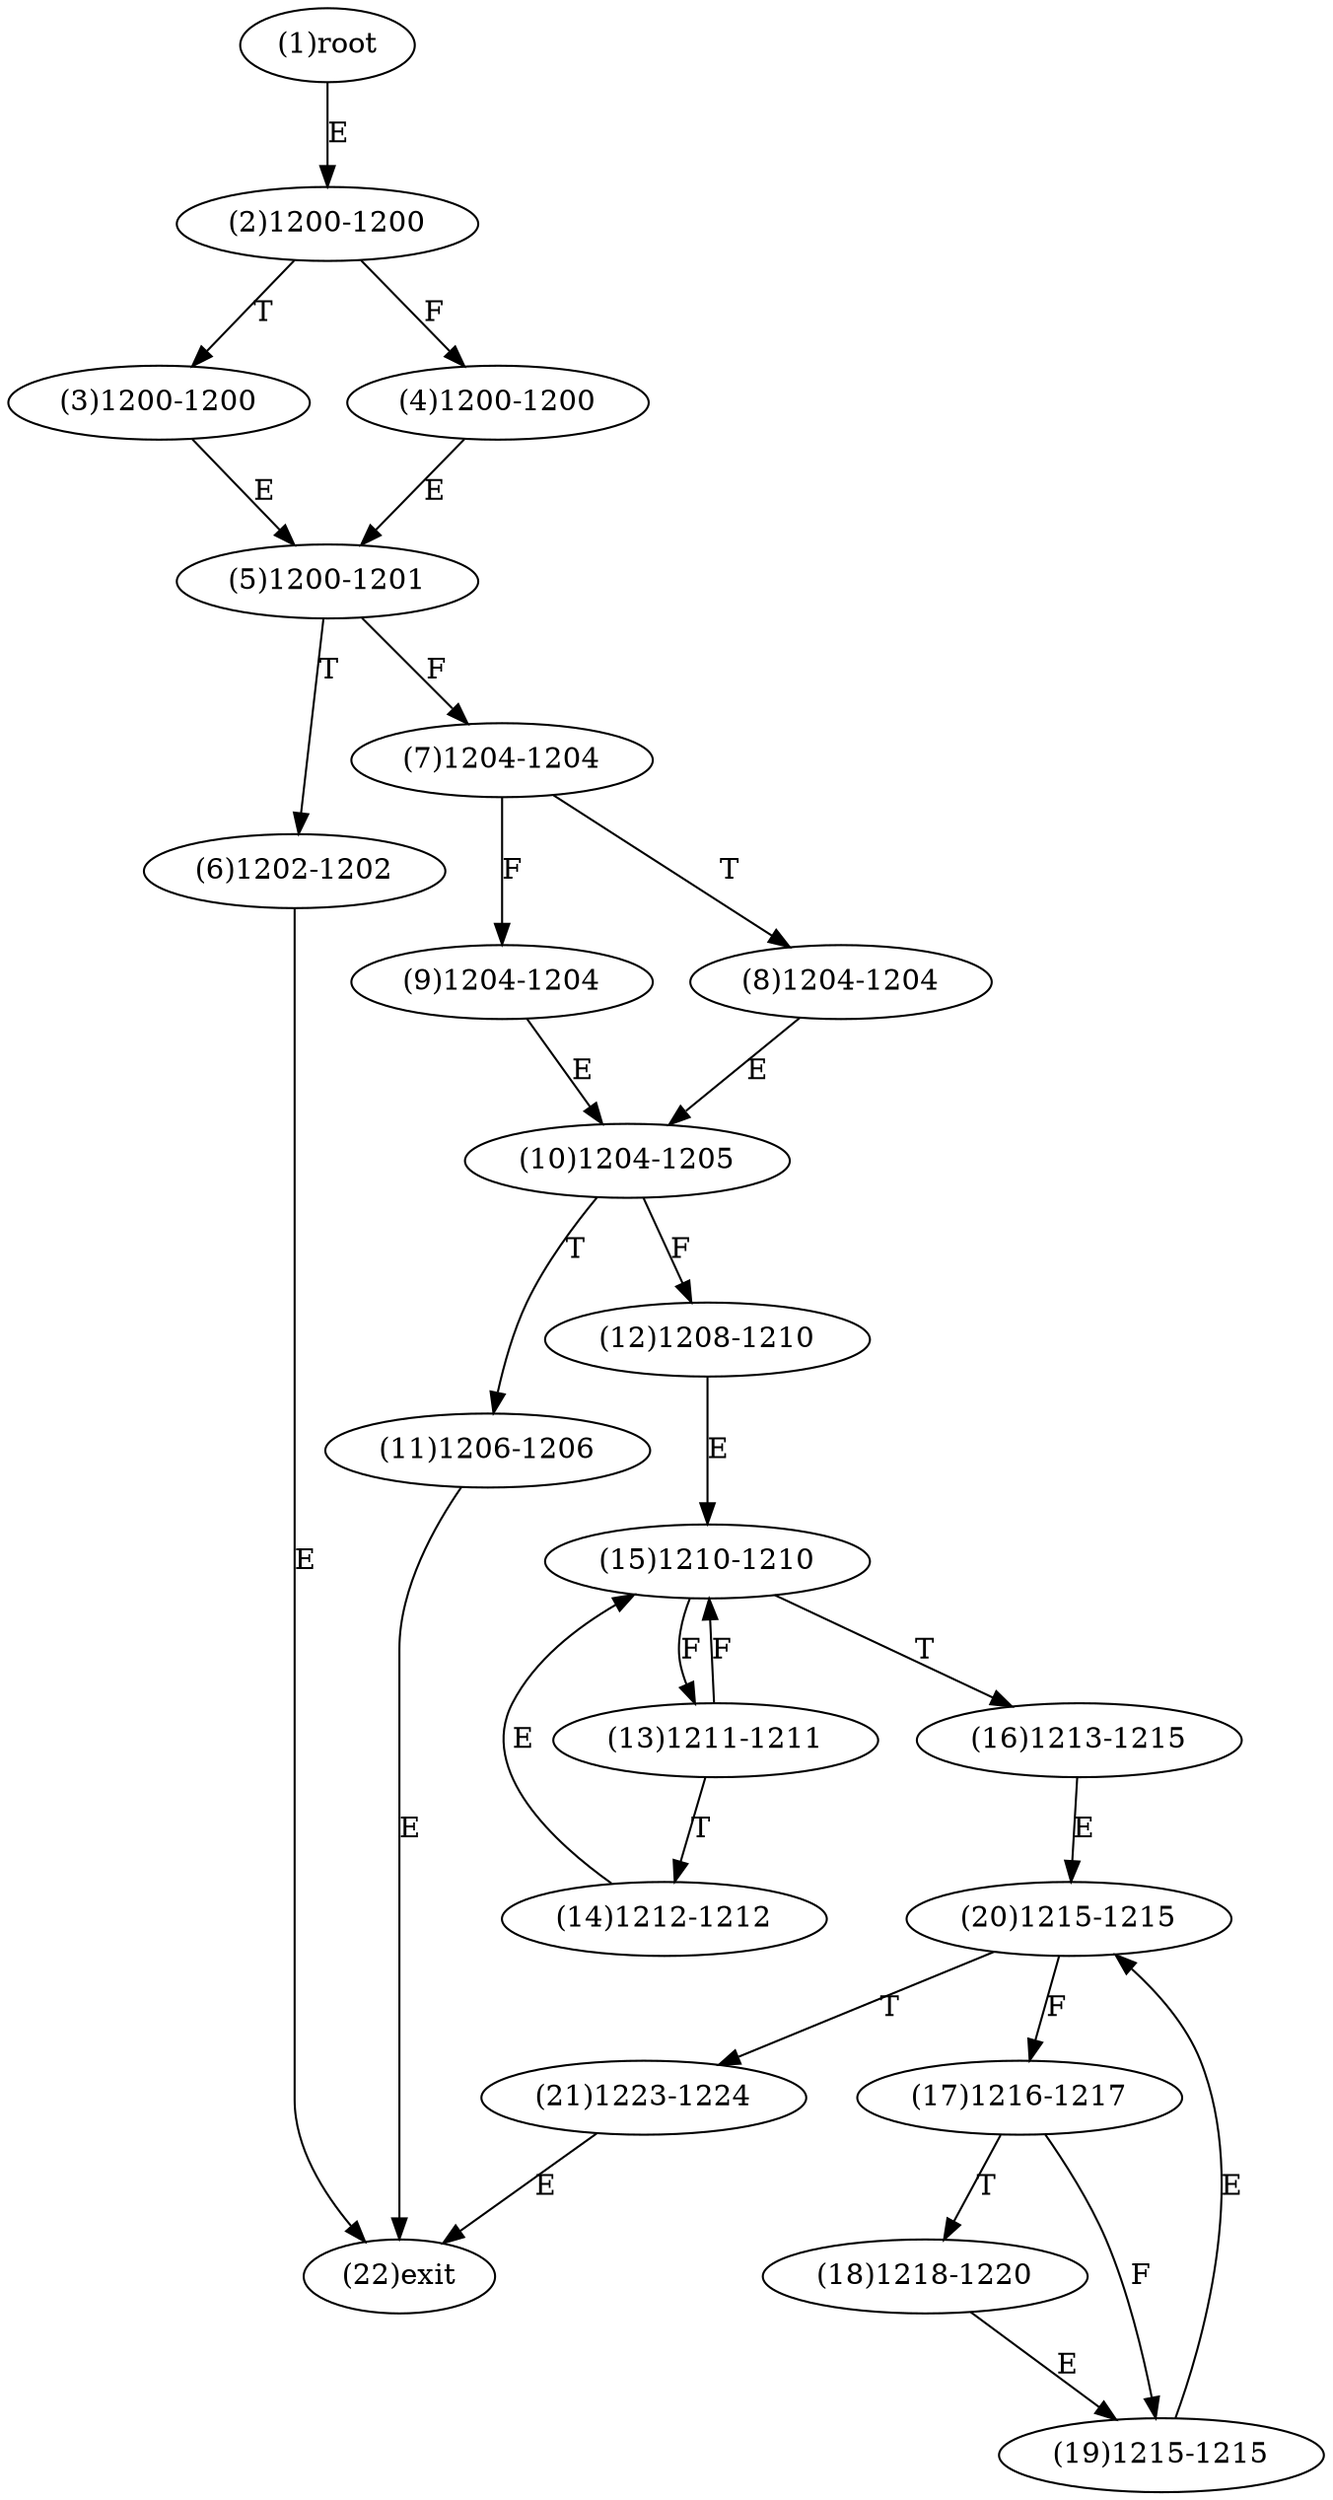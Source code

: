 digraph "" { 
1[ label="(1)root"];
2[ label="(2)1200-1200"];
3[ label="(3)1200-1200"];
4[ label="(4)1200-1200"];
5[ label="(5)1200-1201"];
6[ label="(6)1202-1202"];
7[ label="(7)1204-1204"];
8[ label="(8)1204-1204"];
9[ label="(9)1204-1204"];
10[ label="(10)1204-1205"];
11[ label="(11)1206-1206"];
12[ label="(12)1208-1210"];
13[ label="(13)1211-1211"];
14[ label="(14)1212-1212"];
15[ label="(15)1210-1210"];
17[ label="(17)1216-1217"];
16[ label="(16)1213-1215"];
19[ label="(19)1215-1215"];
18[ label="(18)1218-1220"];
21[ label="(21)1223-1224"];
20[ label="(20)1215-1215"];
22[ label="(22)exit"];
1->2[ label="E"];
2->4[ label="F"];
2->3[ label="T"];
3->5[ label="E"];
4->5[ label="E"];
5->7[ label="F"];
5->6[ label="T"];
6->22[ label="E"];
7->9[ label="F"];
7->8[ label="T"];
8->10[ label="E"];
9->10[ label="E"];
10->12[ label="F"];
10->11[ label="T"];
11->22[ label="E"];
12->15[ label="E"];
13->15[ label="F"];
13->14[ label="T"];
14->15[ label="E"];
15->13[ label="F"];
15->16[ label="T"];
16->20[ label="E"];
17->19[ label="F"];
17->18[ label="T"];
18->19[ label="E"];
19->20[ label="E"];
20->17[ label="F"];
20->21[ label="T"];
21->22[ label="E"];
}